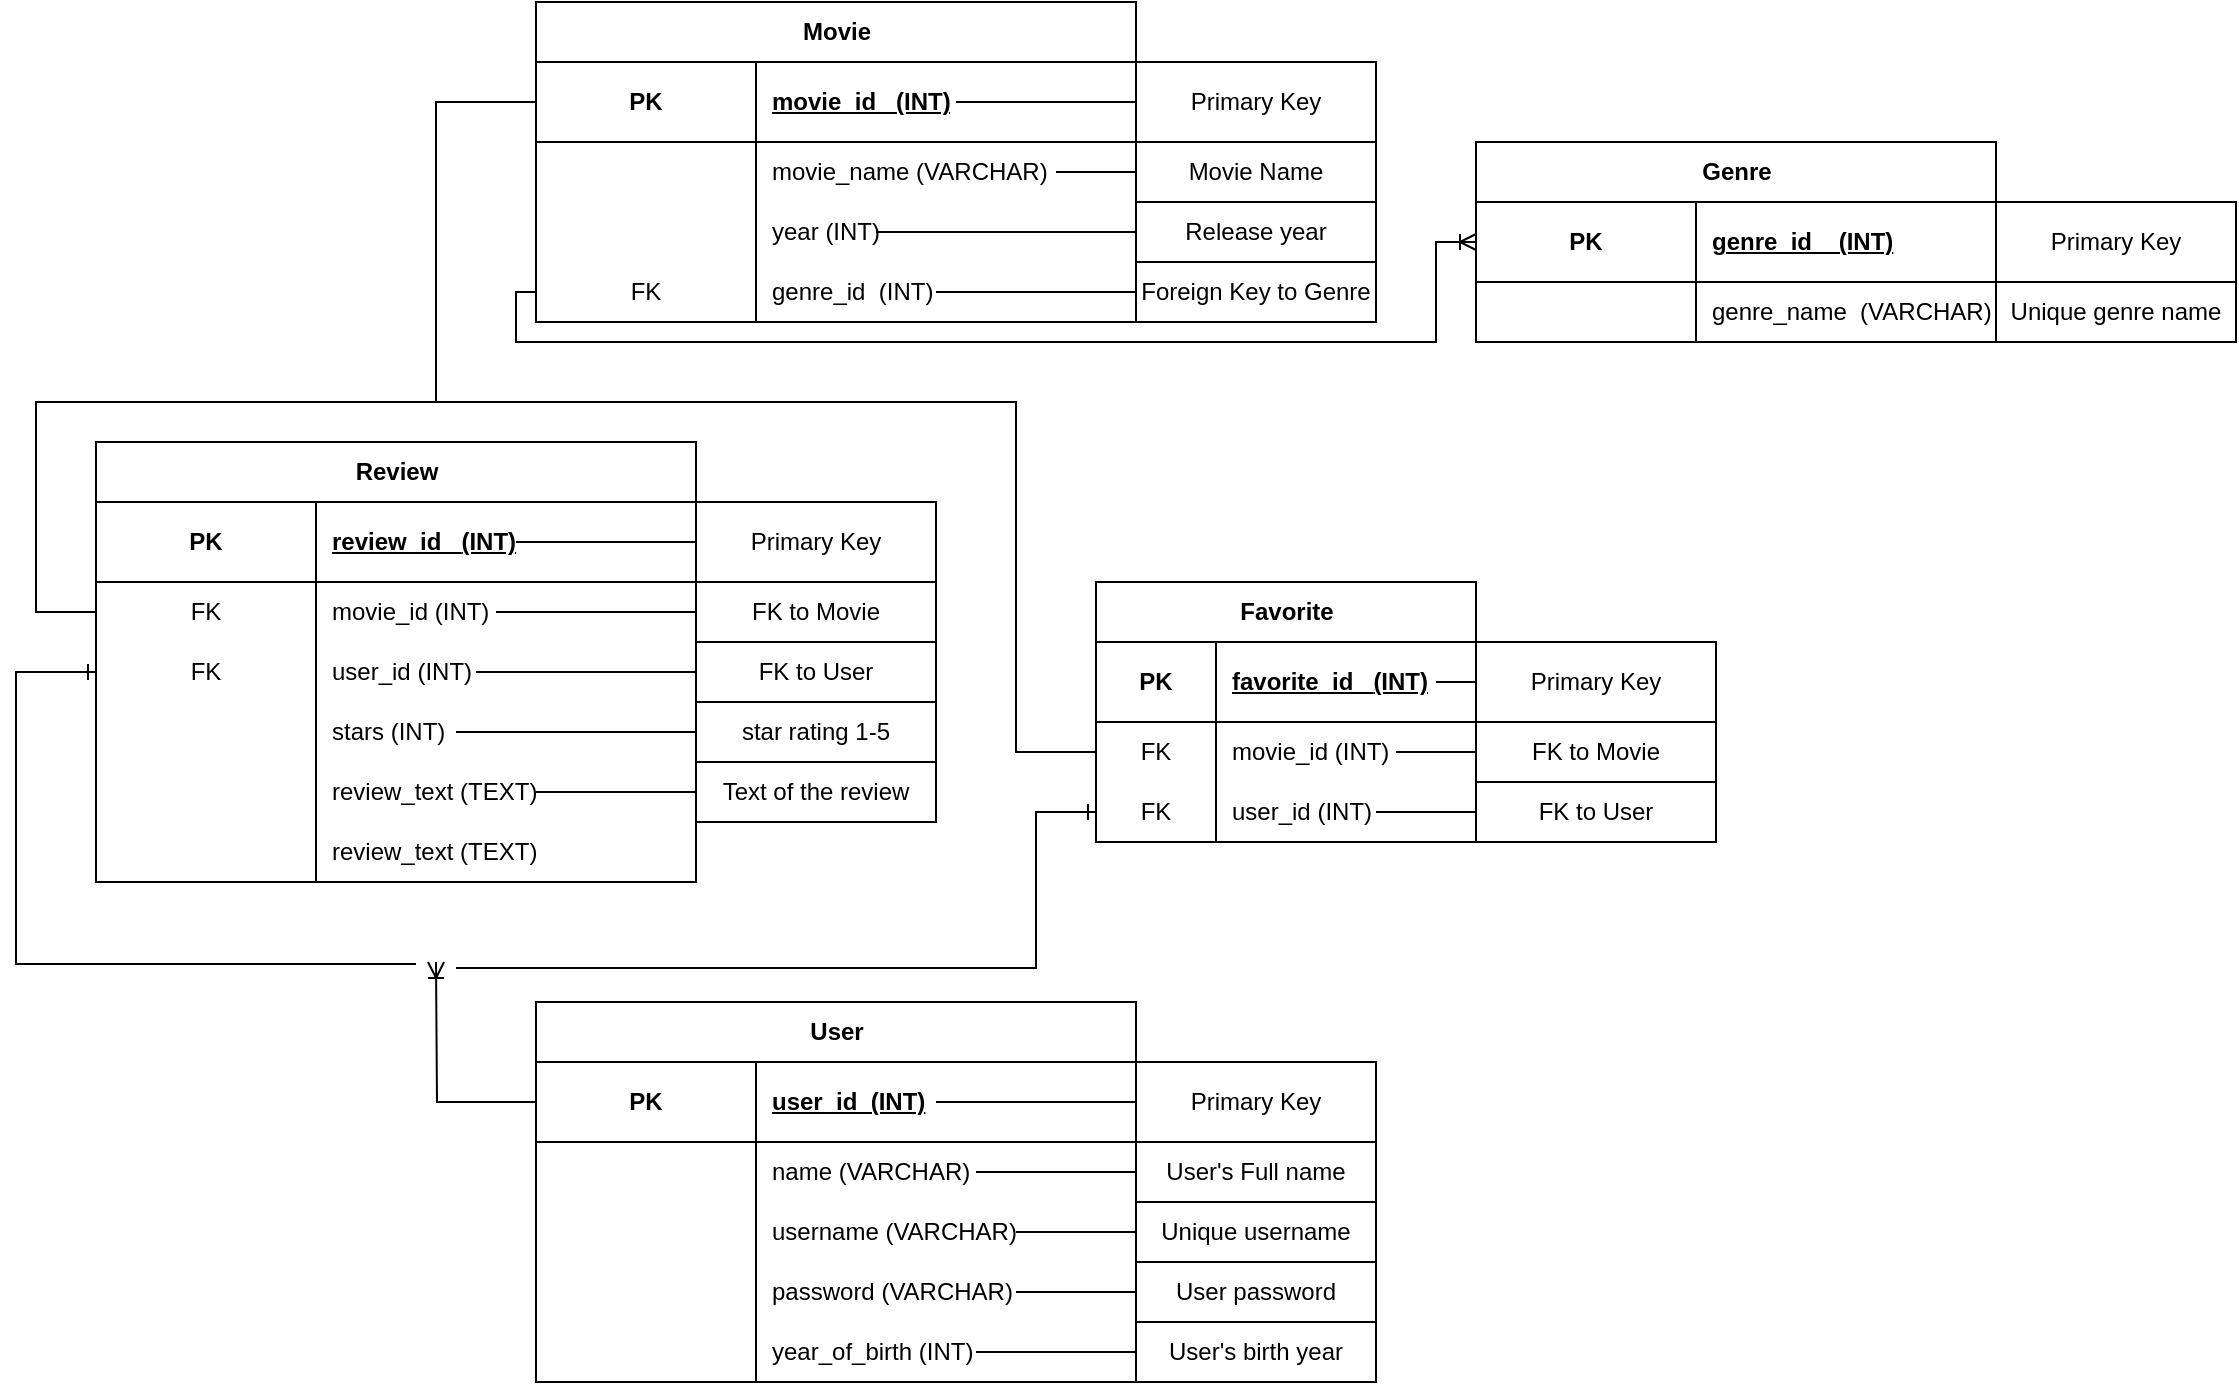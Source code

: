 <mxfile version="24.8.3">
  <diagram name="Sivu-1" id="XD1Vj2hgwXVD_h6E_SRI">
    <mxGraphModel dx="1728" dy="943" grid="1" gridSize="10" guides="1" tooltips="1" connect="1" arrows="1" fold="1" page="1" pageScale="1" pageWidth="827" pageHeight="1169" math="0" shadow="0">
      <root>
        <mxCell id="0" />
        <mxCell id="1" parent="0" />
        <mxCell id="BNtxLGbjqKbnOcaKRkM_-1" value="Movie" style="shape=table;startSize=30;container=1;collapsible=1;childLayout=tableLayout;fixedRows=1;rowLines=0;fontStyle=1;align=center;resizeLast=1;html=1;" vertex="1" parent="1">
          <mxGeometry x="270" y="190" width="300" height="160" as="geometry" />
        </mxCell>
        <mxCell id="BNtxLGbjqKbnOcaKRkM_-234" value="" style="shape=tableRow;horizontal=0;startSize=0;swimlaneHead=0;swimlaneBody=0;fillColor=none;collapsible=0;dropTarget=0;points=[[0,0.5],[1,0.5]];portConstraint=eastwest;top=0;left=0;right=0;bottom=1;" vertex="1" parent="BNtxLGbjqKbnOcaKRkM_-1">
          <mxGeometry y="30" width="300" height="40" as="geometry" />
        </mxCell>
        <mxCell id="BNtxLGbjqKbnOcaKRkM_-235" value="PK" style="shape=partialRectangle;connectable=0;fillColor=none;top=0;left=0;bottom=0;right=0;fontStyle=1;overflow=hidden;whiteSpace=wrap;html=1;" vertex="1" parent="BNtxLGbjqKbnOcaKRkM_-234">
          <mxGeometry width="110" height="40" as="geometry">
            <mxRectangle width="110" height="40" as="alternateBounds" />
          </mxGeometry>
        </mxCell>
        <mxCell id="BNtxLGbjqKbnOcaKRkM_-236" value="movie_id&amp;nbsp; &amp;nbsp;&lt;span style=&quot;text-align: center;&quot;&gt;(INT)&lt;/span&gt;" style="shape=partialRectangle;connectable=0;fillColor=none;top=0;left=0;bottom=0;right=0;align=left;spacingLeft=6;fontStyle=5;overflow=hidden;whiteSpace=wrap;html=1;" vertex="1" parent="BNtxLGbjqKbnOcaKRkM_-234">
          <mxGeometry x="110" width="190" height="40" as="geometry">
            <mxRectangle width="190" height="40" as="alternateBounds" />
          </mxGeometry>
        </mxCell>
        <mxCell id="BNtxLGbjqKbnOcaKRkM_-5" value="" style="shape=tableRow;horizontal=0;startSize=0;swimlaneHead=0;swimlaneBody=0;fillColor=none;collapsible=0;dropTarget=0;points=[[0,0.5],[1,0.5]];portConstraint=eastwest;top=0;left=0;right=0;bottom=0;" vertex="1" parent="BNtxLGbjqKbnOcaKRkM_-1">
          <mxGeometry y="70" width="300" height="30" as="geometry" />
        </mxCell>
        <mxCell id="BNtxLGbjqKbnOcaKRkM_-6" value="" style="shape=partialRectangle;connectable=0;fillColor=none;top=0;left=0;bottom=0;right=0;editable=1;overflow=hidden;whiteSpace=wrap;html=1;" vertex="1" parent="BNtxLGbjqKbnOcaKRkM_-5">
          <mxGeometry width="110" height="30" as="geometry">
            <mxRectangle width="110" height="30" as="alternateBounds" />
          </mxGeometry>
        </mxCell>
        <mxCell id="BNtxLGbjqKbnOcaKRkM_-7" value="movie_name&amp;nbsp;&lt;span style=&quot;text-align: center;&quot;&gt;(VARCHAR)&lt;/span&gt;" style="shape=partialRectangle;connectable=0;fillColor=none;top=0;left=0;bottom=0;right=0;align=left;spacingLeft=6;overflow=hidden;whiteSpace=wrap;html=1;" vertex="1" parent="BNtxLGbjqKbnOcaKRkM_-5">
          <mxGeometry x="110" width="190" height="30" as="geometry">
            <mxRectangle width="190" height="30" as="alternateBounds" />
          </mxGeometry>
        </mxCell>
        <mxCell id="BNtxLGbjqKbnOcaKRkM_-8" value="" style="shape=tableRow;horizontal=0;startSize=0;swimlaneHead=0;swimlaneBody=0;fillColor=none;collapsible=0;dropTarget=0;points=[[0,0.5],[1,0.5]];portConstraint=eastwest;top=0;left=0;right=0;bottom=0;" vertex="1" parent="BNtxLGbjqKbnOcaKRkM_-1">
          <mxGeometry y="100" width="300" height="30" as="geometry" />
        </mxCell>
        <mxCell id="BNtxLGbjqKbnOcaKRkM_-9" value="" style="shape=partialRectangle;connectable=0;fillColor=none;top=0;left=0;bottom=0;right=0;editable=1;overflow=hidden;whiteSpace=wrap;html=1;" vertex="1" parent="BNtxLGbjqKbnOcaKRkM_-8">
          <mxGeometry width="110" height="30" as="geometry">
            <mxRectangle width="110" height="30" as="alternateBounds" />
          </mxGeometry>
        </mxCell>
        <mxCell id="BNtxLGbjqKbnOcaKRkM_-10" value="year&amp;nbsp;&lt;span style=&quot;text-align: center;&quot;&gt;(INT)&lt;/span&gt;" style="shape=partialRectangle;connectable=0;fillColor=none;top=0;left=0;bottom=0;right=0;align=left;spacingLeft=6;overflow=hidden;whiteSpace=wrap;html=1;" vertex="1" parent="BNtxLGbjqKbnOcaKRkM_-8">
          <mxGeometry x="110" width="190" height="30" as="geometry">
            <mxRectangle width="190" height="30" as="alternateBounds" />
          </mxGeometry>
        </mxCell>
        <mxCell id="BNtxLGbjqKbnOcaKRkM_-11" value="" style="shape=tableRow;horizontal=0;startSize=0;swimlaneHead=0;swimlaneBody=0;fillColor=none;collapsible=0;dropTarget=0;points=[[0,0.5],[1,0.5]];portConstraint=eastwest;top=0;left=0;right=0;bottom=0;" vertex="1" parent="BNtxLGbjqKbnOcaKRkM_-1">
          <mxGeometry y="130" width="300" height="30" as="geometry" />
        </mxCell>
        <mxCell id="BNtxLGbjqKbnOcaKRkM_-12" value="FK" style="shape=partialRectangle;connectable=0;fillColor=none;top=0;left=0;bottom=0;right=0;editable=1;overflow=hidden;whiteSpace=wrap;html=1;" vertex="1" parent="BNtxLGbjqKbnOcaKRkM_-11">
          <mxGeometry width="110" height="30" as="geometry">
            <mxRectangle width="110" height="30" as="alternateBounds" />
          </mxGeometry>
        </mxCell>
        <mxCell id="BNtxLGbjqKbnOcaKRkM_-13" value="genre_id&amp;nbsp;&lt;span style=&quot;text-align: center;&quot;&gt;&amp;nbsp;(INT)&lt;/span&gt;" style="shape=partialRectangle;connectable=0;fillColor=none;top=0;left=0;bottom=0;right=0;align=left;spacingLeft=6;overflow=hidden;whiteSpace=wrap;html=1;" vertex="1" parent="BNtxLGbjqKbnOcaKRkM_-11">
          <mxGeometry x="110" width="190" height="30" as="geometry">
            <mxRectangle width="190" height="30" as="alternateBounds" />
          </mxGeometry>
        </mxCell>
        <mxCell id="BNtxLGbjqKbnOcaKRkM_-99" value="Genre" style="shape=table;startSize=30;container=1;collapsible=1;childLayout=tableLayout;fixedRows=1;rowLines=0;fontStyle=1;align=center;resizeLast=1;html=1;" vertex="1" parent="1">
          <mxGeometry x="740" y="260" width="260" height="100" as="geometry" />
        </mxCell>
        <mxCell id="BNtxLGbjqKbnOcaKRkM_-100" value="" style="shape=tableRow;horizontal=0;startSize=0;swimlaneHead=0;swimlaneBody=0;fillColor=none;collapsible=0;dropTarget=0;points=[[0,0.5],[1,0.5]];portConstraint=eastwest;top=0;left=0;right=0;bottom=1;" vertex="1" parent="BNtxLGbjqKbnOcaKRkM_-99">
          <mxGeometry y="30" width="260" height="40" as="geometry" />
        </mxCell>
        <mxCell id="BNtxLGbjqKbnOcaKRkM_-101" value="PK" style="shape=partialRectangle;connectable=0;fillColor=none;top=0;left=0;bottom=0;right=0;fontStyle=1;overflow=hidden;whiteSpace=wrap;html=1;" vertex="1" parent="BNtxLGbjqKbnOcaKRkM_-100">
          <mxGeometry width="110" height="40" as="geometry">
            <mxRectangle width="110" height="40" as="alternateBounds" />
          </mxGeometry>
        </mxCell>
        <mxCell id="BNtxLGbjqKbnOcaKRkM_-102" value="genre_id&amp;nbsp; &amp;nbsp; (INT)" style="shape=partialRectangle;connectable=0;fillColor=none;top=0;left=0;bottom=0;right=0;align=left;spacingLeft=6;fontStyle=5;overflow=hidden;whiteSpace=wrap;html=1;" vertex="1" parent="BNtxLGbjqKbnOcaKRkM_-100">
          <mxGeometry x="110" width="150" height="40" as="geometry">
            <mxRectangle width="150" height="40" as="alternateBounds" />
          </mxGeometry>
        </mxCell>
        <mxCell id="BNtxLGbjqKbnOcaKRkM_-103" value="" style="shape=tableRow;horizontal=0;startSize=0;swimlaneHead=0;swimlaneBody=0;fillColor=none;collapsible=0;dropTarget=0;points=[[0,0.5],[1,0.5]];portConstraint=eastwest;top=0;left=0;right=0;bottom=0;" vertex="1" parent="BNtxLGbjqKbnOcaKRkM_-99">
          <mxGeometry y="70" width="260" height="30" as="geometry" />
        </mxCell>
        <mxCell id="BNtxLGbjqKbnOcaKRkM_-104" value="" style="shape=partialRectangle;connectable=0;fillColor=none;top=0;left=0;bottom=0;right=0;editable=1;overflow=hidden;whiteSpace=wrap;html=1;" vertex="1" parent="BNtxLGbjqKbnOcaKRkM_-103">
          <mxGeometry width="110" height="30" as="geometry">
            <mxRectangle width="110" height="30" as="alternateBounds" />
          </mxGeometry>
        </mxCell>
        <mxCell id="BNtxLGbjqKbnOcaKRkM_-105" value="genre_name&amp;nbsp; (VARCHAR)" style="shape=partialRectangle;connectable=0;fillColor=none;top=0;left=0;bottom=0;right=0;align=left;spacingLeft=6;overflow=hidden;whiteSpace=wrap;html=1;" vertex="1" parent="BNtxLGbjqKbnOcaKRkM_-103">
          <mxGeometry x="110" width="150" height="30" as="geometry">
            <mxRectangle width="150" height="30" as="alternateBounds" />
          </mxGeometry>
        </mxCell>
        <mxCell id="BNtxLGbjqKbnOcaKRkM_-114" value="Primary Key" style="rounded=0;whiteSpace=wrap;html=1;" vertex="1" parent="1">
          <mxGeometry x="570" y="220" width="120" height="40" as="geometry" />
        </mxCell>
        <mxCell id="BNtxLGbjqKbnOcaKRkM_-115" value="Movie Name" style="rounded=0;whiteSpace=wrap;html=1;" vertex="1" parent="1">
          <mxGeometry x="570" y="260" width="120" height="30" as="geometry" />
        </mxCell>
        <mxCell id="BNtxLGbjqKbnOcaKRkM_-116" value="Release year" style="rounded=0;whiteSpace=wrap;html=1;" vertex="1" parent="1">
          <mxGeometry x="570" y="290" width="120" height="30" as="geometry" />
        </mxCell>
        <mxCell id="BNtxLGbjqKbnOcaKRkM_-117" value="Foreign Key to Genre" style="rounded=0;whiteSpace=wrap;html=1;" vertex="1" parent="1">
          <mxGeometry x="570" y="320" width="120" height="30" as="geometry" />
        </mxCell>
        <mxCell id="BNtxLGbjqKbnOcaKRkM_-120" value="" style="line;strokeWidth=1;rotatable=0;dashed=0;labelPosition=right;align=left;verticalAlign=middle;spacingTop=0;spacingLeft=6;points=[];portConstraint=eastwest;" vertex="1" parent="1">
          <mxGeometry x="440" y="300" width="130" height="10" as="geometry" />
        </mxCell>
        <mxCell id="BNtxLGbjqKbnOcaKRkM_-121" value="" style="line;strokeWidth=1;rotatable=0;dashed=0;labelPosition=right;align=left;verticalAlign=middle;spacingTop=0;spacingLeft=6;points=[];portConstraint=eastwest;" vertex="1" parent="1">
          <mxGeometry x="470" y="330" width="100" height="10" as="geometry" />
        </mxCell>
        <mxCell id="BNtxLGbjqKbnOcaKRkM_-122" value="" style="line;strokeWidth=1;rotatable=0;dashed=0;labelPosition=right;align=left;verticalAlign=middle;spacingTop=0;spacingLeft=6;points=[];portConstraint=eastwest;" vertex="1" parent="1">
          <mxGeometry x="530" y="270" width="40" height="10" as="geometry" />
        </mxCell>
        <mxCell id="BNtxLGbjqKbnOcaKRkM_-123" value="" style="line;strokeWidth=1;rotatable=0;dashed=0;labelPosition=right;align=left;verticalAlign=middle;spacingTop=0;spacingLeft=6;points=[];portConstraint=eastwest;" vertex="1" parent="1">
          <mxGeometry x="480" y="235" width="90" height="10" as="geometry" />
        </mxCell>
        <mxCell id="BNtxLGbjqKbnOcaKRkM_-124" value="Unique genre name" style="rounded=0;whiteSpace=wrap;html=1;" vertex="1" parent="1">
          <mxGeometry x="1000" y="330" width="120" height="30" as="geometry" />
        </mxCell>
        <mxCell id="BNtxLGbjqKbnOcaKRkM_-125" value="Primary Key" style="rounded=0;whiteSpace=wrap;html=1;" vertex="1" parent="1">
          <mxGeometry x="1000" y="290" width="120" height="40" as="geometry" />
        </mxCell>
        <mxCell id="BNtxLGbjqKbnOcaKRkM_-126" value="User" style="shape=table;startSize=30;container=1;collapsible=1;childLayout=tableLayout;fixedRows=1;rowLines=0;fontStyle=1;align=center;resizeLast=1;html=1;" vertex="1" parent="1">
          <mxGeometry x="270" y="690" width="300" height="190" as="geometry" />
        </mxCell>
        <mxCell id="BNtxLGbjqKbnOcaKRkM_-127" value="" style="shape=tableRow;horizontal=0;startSize=0;swimlaneHead=0;swimlaneBody=0;fillColor=none;collapsible=0;dropTarget=0;points=[[0,0.5],[1,0.5]];portConstraint=eastwest;top=0;left=0;right=0;bottom=1;" vertex="1" parent="BNtxLGbjqKbnOcaKRkM_-126">
          <mxGeometry y="30" width="300" height="40" as="geometry" />
        </mxCell>
        <mxCell id="BNtxLGbjqKbnOcaKRkM_-128" value="PK" style="shape=partialRectangle;connectable=0;fillColor=none;top=0;left=0;bottom=0;right=0;fontStyle=1;overflow=hidden;whiteSpace=wrap;html=1;" vertex="1" parent="BNtxLGbjqKbnOcaKRkM_-127">
          <mxGeometry width="110" height="40" as="geometry">
            <mxRectangle width="110" height="40" as="alternateBounds" />
          </mxGeometry>
        </mxCell>
        <mxCell id="BNtxLGbjqKbnOcaKRkM_-129" value="user_id&amp;nbsp; (INT)" style="shape=partialRectangle;connectable=0;fillColor=none;top=0;left=0;bottom=0;right=0;align=left;spacingLeft=6;fontStyle=5;overflow=hidden;whiteSpace=wrap;html=1;" vertex="1" parent="BNtxLGbjqKbnOcaKRkM_-127">
          <mxGeometry x="110" width="190" height="40" as="geometry">
            <mxRectangle width="190" height="40" as="alternateBounds" />
          </mxGeometry>
        </mxCell>
        <mxCell id="BNtxLGbjqKbnOcaKRkM_-130" value="" style="shape=tableRow;horizontal=0;startSize=0;swimlaneHead=0;swimlaneBody=0;fillColor=none;collapsible=0;dropTarget=0;points=[[0,0.5],[1,0.5]];portConstraint=eastwest;top=0;left=0;right=0;bottom=0;" vertex="1" parent="BNtxLGbjqKbnOcaKRkM_-126">
          <mxGeometry y="70" width="300" height="30" as="geometry" />
        </mxCell>
        <mxCell id="BNtxLGbjqKbnOcaKRkM_-131" value="" style="shape=partialRectangle;connectable=0;fillColor=none;top=0;left=0;bottom=0;right=0;editable=1;overflow=hidden;whiteSpace=wrap;html=1;" vertex="1" parent="BNtxLGbjqKbnOcaKRkM_-130">
          <mxGeometry width="110" height="30" as="geometry">
            <mxRectangle width="110" height="30" as="alternateBounds" />
          </mxGeometry>
        </mxCell>
        <mxCell id="BNtxLGbjqKbnOcaKRkM_-132" value="name (VARCHAR)" style="shape=partialRectangle;connectable=0;fillColor=none;top=0;left=0;bottom=0;right=0;align=left;spacingLeft=6;overflow=hidden;whiteSpace=wrap;html=1;" vertex="1" parent="BNtxLGbjqKbnOcaKRkM_-130">
          <mxGeometry x="110" width="190" height="30" as="geometry">
            <mxRectangle width="190" height="30" as="alternateBounds" />
          </mxGeometry>
        </mxCell>
        <mxCell id="BNtxLGbjqKbnOcaKRkM_-133" value="" style="shape=tableRow;horizontal=0;startSize=0;swimlaneHead=0;swimlaneBody=0;fillColor=none;collapsible=0;dropTarget=0;points=[[0,0.5],[1,0.5]];portConstraint=eastwest;top=0;left=0;right=0;bottom=0;" vertex="1" parent="BNtxLGbjqKbnOcaKRkM_-126">
          <mxGeometry y="100" width="300" height="30" as="geometry" />
        </mxCell>
        <mxCell id="BNtxLGbjqKbnOcaKRkM_-134" value="" style="shape=partialRectangle;connectable=0;fillColor=none;top=0;left=0;bottom=0;right=0;editable=1;overflow=hidden;whiteSpace=wrap;html=1;" vertex="1" parent="BNtxLGbjqKbnOcaKRkM_-133">
          <mxGeometry width="110" height="30" as="geometry">
            <mxRectangle width="110" height="30" as="alternateBounds" />
          </mxGeometry>
        </mxCell>
        <mxCell id="BNtxLGbjqKbnOcaKRkM_-135" value="username (VARCHAR)" style="shape=partialRectangle;connectable=0;fillColor=none;top=0;left=0;bottom=0;right=0;align=left;spacingLeft=6;overflow=hidden;whiteSpace=wrap;html=1;" vertex="1" parent="BNtxLGbjqKbnOcaKRkM_-133">
          <mxGeometry x="110" width="190" height="30" as="geometry">
            <mxRectangle width="190" height="30" as="alternateBounds" />
          </mxGeometry>
        </mxCell>
        <mxCell id="BNtxLGbjqKbnOcaKRkM_-147" value="" style="shape=tableRow;horizontal=0;startSize=0;swimlaneHead=0;swimlaneBody=0;fillColor=none;collapsible=0;dropTarget=0;points=[[0,0.5],[1,0.5]];portConstraint=eastwest;top=0;left=0;right=0;bottom=0;" vertex="1" parent="BNtxLGbjqKbnOcaKRkM_-126">
          <mxGeometry y="130" width="300" height="30" as="geometry" />
        </mxCell>
        <mxCell id="BNtxLGbjqKbnOcaKRkM_-148" value="" style="shape=partialRectangle;connectable=0;fillColor=none;top=0;left=0;bottom=0;right=0;editable=1;overflow=hidden;whiteSpace=wrap;html=1;" vertex="1" parent="BNtxLGbjqKbnOcaKRkM_-147">
          <mxGeometry width="110" height="30" as="geometry">
            <mxRectangle width="110" height="30" as="alternateBounds" />
          </mxGeometry>
        </mxCell>
        <mxCell id="BNtxLGbjqKbnOcaKRkM_-149" value="password (VARCHAR)" style="shape=partialRectangle;connectable=0;fillColor=none;top=0;left=0;bottom=0;right=0;align=left;spacingLeft=6;overflow=hidden;whiteSpace=wrap;html=1;" vertex="1" parent="BNtxLGbjqKbnOcaKRkM_-147">
          <mxGeometry x="110" width="190" height="30" as="geometry">
            <mxRectangle width="190" height="30" as="alternateBounds" />
          </mxGeometry>
        </mxCell>
        <mxCell id="BNtxLGbjqKbnOcaKRkM_-136" value="" style="shape=tableRow;horizontal=0;startSize=0;swimlaneHead=0;swimlaneBody=0;fillColor=none;collapsible=0;dropTarget=0;points=[[0,0.5],[1,0.5]];portConstraint=eastwest;top=0;left=0;right=0;bottom=0;" vertex="1" parent="BNtxLGbjqKbnOcaKRkM_-126">
          <mxGeometry y="160" width="300" height="30" as="geometry" />
        </mxCell>
        <mxCell id="BNtxLGbjqKbnOcaKRkM_-137" value="" style="shape=partialRectangle;connectable=0;fillColor=none;top=0;left=0;bottom=0;right=0;editable=1;overflow=hidden;whiteSpace=wrap;html=1;" vertex="1" parent="BNtxLGbjqKbnOcaKRkM_-136">
          <mxGeometry width="110" height="30" as="geometry">
            <mxRectangle width="110" height="30" as="alternateBounds" />
          </mxGeometry>
        </mxCell>
        <mxCell id="BNtxLGbjqKbnOcaKRkM_-138" value="year_of_birth (INT)" style="shape=partialRectangle;connectable=0;fillColor=none;top=0;left=0;bottom=0;right=0;align=left;spacingLeft=6;overflow=hidden;whiteSpace=wrap;html=1;" vertex="1" parent="BNtxLGbjqKbnOcaKRkM_-136">
          <mxGeometry x="110" width="190" height="30" as="geometry">
            <mxRectangle width="190" height="30" as="alternateBounds" />
          </mxGeometry>
        </mxCell>
        <mxCell id="BNtxLGbjqKbnOcaKRkM_-139" value="Primary Key" style="rounded=0;whiteSpace=wrap;html=1;" vertex="1" parent="1">
          <mxGeometry x="570" y="720" width="120" height="40" as="geometry" />
        </mxCell>
        <mxCell id="BNtxLGbjqKbnOcaKRkM_-140" value="User&#39;s Full name" style="rounded=0;whiteSpace=wrap;html=1;" vertex="1" parent="1">
          <mxGeometry x="570" y="760" width="120" height="30" as="geometry" />
        </mxCell>
        <mxCell id="BNtxLGbjqKbnOcaKRkM_-141" value="Unique username" style="rounded=0;whiteSpace=wrap;html=1;" vertex="1" parent="1">
          <mxGeometry x="570" y="790" width="120" height="30" as="geometry" />
        </mxCell>
        <mxCell id="BNtxLGbjqKbnOcaKRkM_-142" value="User password" style="rounded=0;whiteSpace=wrap;html=1;" vertex="1" parent="1">
          <mxGeometry x="570" y="820" width="120" height="30" as="geometry" />
        </mxCell>
        <mxCell id="BNtxLGbjqKbnOcaKRkM_-143" value="" style="line;strokeWidth=1;rotatable=0;dashed=0;labelPosition=right;align=left;verticalAlign=middle;spacingTop=0;spacingLeft=6;points=[];portConstraint=eastwest;" vertex="1" parent="1">
          <mxGeometry x="510" y="800" width="60" height="10" as="geometry" />
        </mxCell>
        <mxCell id="BNtxLGbjqKbnOcaKRkM_-144" value="" style="line;strokeWidth=1;rotatable=0;dashed=0;labelPosition=right;align=left;verticalAlign=middle;spacingTop=0;spacingLeft=6;points=[];portConstraint=eastwest;" vertex="1" parent="1">
          <mxGeometry x="510" y="830" width="60" height="10" as="geometry" />
        </mxCell>
        <mxCell id="BNtxLGbjqKbnOcaKRkM_-145" value="" style="line;strokeWidth=1;rotatable=0;dashed=0;labelPosition=right;align=left;verticalAlign=middle;spacingTop=0;spacingLeft=6;points=[];portConstraint=eastwest;" vertex="1" parent="1">
          <mxGeometry x="490" y="770" width="80" height="10" as="geometry" />
        </mxCell>
        <mxCell id="BNtxLGbjqKbnOcaKRkM_-146" value="" style="line;strokeWidth=1;rotatable=0;dashed=0;labelPosition=right;align=left;verticalAlign=middle;spacingTop=0;spacingLeft=6;points=[];portConstraint=eastwest;" vertex="1" parent="1">
          <mxGeometry x="470" y="735" width="100" height="10" as="geometry" />
        </mxCell>
        <mxCell id="BNtxLGbjqKbnOcaKRkM_-150" value="User&#39;s birth year" style="rounded=0;whiteSpace=wrap;html=1;" vertex="1" parent="1">
          <mxGeometry x="570" y="850" width="120" height="30" as="geometry" />
        </mxCell>
        <mxCell id="BNtxLGbjqKbnOcaKRkM_-151" value="" style="line;strokeWidth=1;rotatable=0;dashed=0;labelPosition=right;align=left;verticalAlign=middle;spacingTop=0;spacingLeft=6;points=[];portConstraint=eastwest;" vertex="1" parent="1">
          <mxGeometry x="490" y="860" width="80" height="10" as="geometry" />
        </mxCell>
        <mxCell id="BNtxLGbjqKbnOcaKRkM_-152" value="Review" style="shape=table;startSize=30;container=1;collapsible=1;childLayout=tableLayout;fixedRows=1;rowLines=0;fontStyle=1;align=center;resizeLast=1;html=1;" vertex="1" parent="1">
          <mxGeometry x="50" y="410" width="300" height="220" as="geometry" />
        </mxCell>
        <mxCell id="BNtxLGbjqKbnOcaKRkM_-153" value="" style="shape=tableRow;horizontal=0;startSize=0;swimlaneHead=0;swimlaneBody=0;fillColor=none;collapsible=0;dropTarget=0;points=[[0,0.5],[1,0.5]];portConstraint=eastwest;top=0;left=0;right=0;bottom=1;" vertex="1" parent="BNtxLGbjqKbnOcaKRkM_-152">
          <mxGeometry y="30" width="300" height="40" as="geometry" />
        </mxCell>
        <mxCell id="BNtxLGbjqKbnOcaKRkM_-154" value="PK" style="shape=partialRectangle;connectable=0;fillColor=none;top=0;left=0;bottom=0;right=0;fontStyle=1;overflow=hidden;whiteSpace=wrap;html=1;" vertex="1" parent="BNtxLGbjqKbnOcaKRkM_-153">
          <mxGeometry width="110" height="40" as="geometry">
            <mxRectangle width="110" height="40" as="alternateBounds" />
          </mxGeometry>
        </mxCell>
        <mxCell id="BNtxLGbjqKbnOcaKRkM_-155" value="review_id&amp;nbsp; &amp;nbsp;&lt;span style=&quot;text-align: center;&quot;&gt;(INT)&lt;/span&gt;" style="shape=partialRectangle;connectable=0;fillColor=none;top=0;left=0;bottom=0;right=0;align=left;spacingLeft=6;fontStyle=5;overflow=hidden;whiteSpace=wrap;html=1;" vertex="1" parent="BNtxLGbjqKbnOcaKRkM_-153">
          <mxGeometry x="110" width="190" height="40" as="geometry">
            <mxRectangle width="190" height="40" as="alternateBounds" />
          </mxGeometry>
        </mxCell>
        <mxCell id="BNtxLGbjqKbnOcaKRkM_-156" value="" style="shape=tableRow;horizontal=0;startSize=0;swimlaneHead=0;swimlaneBody=0;fillColor=none;collapsible=0;dropTarget=0;points=[[0,0.5],[1,0.5]];portConstraint=eastwest;top=0;left=0;right=0;bottom=0;" vertex="1" parent="BNtxLGbjqKbnOcaKRkM_-152">
          <mxGeometry y="70" width="300" height="30" as="geometry" />
        </mxCell>
        <mxCell id="BNtxLGbjqKbnOcaKRkM_-157" value="FK" style="shape=partialRectangle;connectable=0;fillColor=none;top=0;left=0;bottom=0;right=0;editable=1;overflow=hidden;whiteSpace=wrap;html=1;" vertex="1" parent="BNtxLGbjqKbnOcaKRkM_-156">
          <mxGeometry width="110" height="30" as="geometry">
            <mxRectangle width="110" height="30" as="alternateBounds" />
          </mxGeometry>
        </mxCell>
        <mxCell id="BNtxLGbjqKbnOcaKRkM_-158" value="movie_id (INT)" style="shape=partialRectangle;connectable=0;fillColor=none;top=0;left=0;bottom=0;right=0;align=left;spacingLeft=6;overflow=hidden;whiteSpace=wrap;html=1;" vertex="1" parent="BNtxLGbjqKbnOcaKRkM_-156">
          <mxGeometry x="110" width="190" height="30" as="geometry">
            <mxRectangle width="190" height="30" as="alternateBounds" />
          </mxGeometry>
        </mxCell>
        <mxCell id="BNtxLGbjqKbnOcaKRkM_-159" value="" style="shape=tableRow;horizontal=0;startSize=0;swimlaneHead=0;swimlaneBody=0;fillColor=none;collapsible=0;dropTarget=0;points=[[0,0.5],[1,0.5]];portConstraint=eastwest;top=0;left=0;right=0;bottom=0;" vertex="1" parent="BNtxLGbjqKbnOcaKRkM_-152">
          <mxGeometry y="100" width="300" height="30" as="geometry" />
        </mxCell>
        <mxCell id="BNtxLGbjqKbnOcaKRkM_-160" value="FK" style="shape=partialRectangle;connectable=0;fillColor=none;top=0;left=0;bottom=0;right=0;editable=1;overflow=hidden;whiteSpace=wrap;html=1;" vertex="1" parent="BNtxLGbjqKbnOcaKRkM_-159">
          <mxGeometry width="110" height="30" as="geometry">
            <mxRectangle width="110" height="30" as="alternateBounds" />
          </mxGeometry>
        </mxCell>
        <mxCell id="BNtxLGbjqKbnOcaKRkM_-161" value="user_id (INT)" style="shape=partialRectangle;connectable=0;fillColor=none;top=0;left=0;bottom=0;right=0;align=left;spacingLeft=6;overflow=hidden;whiteSpace=wrap;html=1;" vertex="1" parent="BNtxLGbjqKbnOcaKRkM_-159">
          <mxGeometry x="110" width="190" height="30" as="geometry">
            <mxRectangle width="190" height="30" as="alternateBounds" />
          </mxGeometry>
        </mxCell>
        <mxCell id="BNtxLGbjqKbnOcaKRkM_-173" value="" style="shape=tableRow;horizontal=0;startSize=0;swimlaneHead=0;swimlaneBody=0;fillColor=none;collapsible=0;dropTarget=0;points=[[0,0.5],[1,0.5]];portConstraint=eastwest;top=0;left=0;right=0;bottom=0;" vertex="1" parent="BNtxLGbjqKbnOcaKRkM_-152">
          <mxGeometry y="130" width="300" height="30" as="geometry" />
        </mxCell>
        <mxCell id="BNtxLGbjqKbnOcaKRkM_-174" value="" style="shape=partialRectangle;connectable=0;fillColor=none;top=0;left=0;bottom=0;right=0;editable=1;overflow=hidden;whiteSpace=wrap;html=1;" vertex="1" parent="BNtxLGbjqKbnOcaKRkM_-173">
          <mxGeometry width="110" height="30" as="geometry">
            <mxRectangle width="110" height="30" as="alternateBounds" />
          </mxGeometry>
        </mxCell>
        <mxCell id="BNtxLGbjqKbnOcaKRkM_-175" value="stars (INT)" style="shape=partialRectangle;connectable=0;fillColor=none;top=0;left=0;bottom=0;right=0;align=left;spacingLeft=6;overflow=hidden;whiteSpace=wrap;html=1;" vertex="1" parent="BNtxLGbjqKbnOcaKRkM_-173">
          <mxGeometry x="110" width="190" height="30" as="geometry">
            <mxRectangle width="190" height="30" as="alternateBounds" />
          </mxGeometry>
        </mxCell>
        <mxCell id="BNtxLGbjqKbnOcaKRkM_-247" value="" style="shape=tableRow;horizontal=0;startSize=0;swimlaneHead=0;swimlaneBody=0;fillColor=none;collapsible=0;dropTarget=0;points=[[0,0.5],[1,0.5]];portConstraint=eastwest;top=0;left=0;right=0;bottom=0;" vertex="1" parent="BNtxLGbjqKbnOcaKRkM_-152">
          <mxGeometry y="160" width="300" height="30" as="geometry" />
        </mxCell>
        <mxCell id="BNtxLGbjqKbnOcaKRkM_-248" value="" style="shape=partialRectangle;connectable=0;fillColor=none;top=0;left=0;bottom=0;right=0;editable=1;overflow=hidden;whiteSpace=wrap;html=1;" vertex="1" parent="BNtxLGbjqKbnOcaKRkM_-247">
          <mxGeometry width="110" height="30" as="geometry">
            <mxRectangle width="110" height="30" as="alternateBounds" />
          </mxGeometry>
        </mxCell>
        <mxCell id="BNtxLGbjqKbnOcaKRkM_-249" value="review_text (TEXT)" style="shape=partialRectangle;connectable=0;fillColor=none;top=0;left=0;bottom=0;right=0;align=left;spacingLeft=6;overflow=hidden;whiteSpace=wrap;html=1;" vertex="1" parent="BNtxLGbjqKbnOcaKRkM_-247">
          <mxGeometry x="110" width="190" height="30" as="geometry">
            <mxRectangle width="190" height="30" as="alternateBounds" />
          </mxGeometry>
        </mxCell>
        <mxCell id="BNtxLGbjqKbnOcaKRkM_-162" value="" style="shape=tableRow;horizontal=0;startSize=0;swimlaneHead=0;swimlaneBody=0;fillColor=none;collapsible=0;dropTarget=0;points=[[0,0.5],[1,0.5]];portConstraint=eastwest;top=0;left=0;right=0;bottom=0;" vertex="1" parent="BNtxLGbjqKbnOcaKRkM_-152">
          <mxGeometry y="190" width="300" height="30" as="geometry" />
        </mxCell>
        <mxCell id="BNtxLGbjqKbnOcaKRkM_-163" value="" style="shape=partialRectangle;connectable=0;fillColor=none;top=0;left=0;bottom=0;right=0;editable=1;overflow=hidden;whiteSpace=wrap;html=1;" vertex="1" parent="BNtxLGbjqKbnOcaKRkM_-162">
          <mxGeometry width="110" height="30" as="geometry">
            <mxRectangle width="110" height="30" as="alternateBounds" />
          </mxGeometry>
        </mxCell>
        <mxCell id="BNtxLGbjqKbnOcaKRkM_-164" value="review_text (TEXT)" style="shape=partialRectangle;connectable=0;fillColor=none;top=0;left=0;bottom=0;right=0;align=left;spacingLeft=6;overflow=hidden;whiteSpace=wrap;html=1;" vertex="1" parent="BNtxLGbjqKbnOcaKRkM_-162">
          <mxGeometry x="110" width="190" height="30" as="geometry">
            <mxRectangle width="190" height="30" as="alternateBounds" />
          </mxGeometry>
        </mxCell>
        <mxCell id="BNtxLGbjqKbnOcaKRkM_-165" value="Primary Key" style="rounded=0;whiteSpace=wrap;html=1;" vertex="1" parent="1">
          <mxGeometry x="350" y="440" width="120" height="40" as="geometry" />
        </mxCell>
        <mxCell id="BNtxLGbjqKbnOcaKRkM_-166" value="FK to Movie" style="rounded=0;whiteSpace=wrap;html=1;" vertex="1" parent="1">
          <mxGeometry x="350" y="480" width="120" height="30" as="geometry" />
        </mxCell>
        <mxCell id="BNtxLGbjqKbnOcaKRkM_-167" value="FK to User" style="rounded=0;whiteSpace=wrap;html=1;" vertex="1" parent="1">
          <mxGeometry x="350" y="510" width="120" height="30" as="geometry" />
        </mxCell>
        <mxCell id="BNtxLGbjqKbnOcaKRkM_-168" value="star rating 1-5" style="rounded=0;whiteSpace=wrap;html=1;" vertex="1" parent="1">
          <mxGeometry x="350" y="540" width="120" height="30" as="geometry" />
        </mxCell>
        <mxCell id="BNtxLGbjqKbnOcaKRkM_-169" value="" style="line;strokeWidth=1;rotatable=0;dashed=0;labelPosition=right;align=left;verticalAlign=middle;spacingTop=0;spacingLeft=6;points=[];portConstraint=eastwest;" vertex="1" parent="1">
          <mxGeometry x="240" y="520" width="110" height="10" as="geometry" />
        </mxCell>
        <mxCell id="BNtxLGbjqKbnOcaKRkM_-170" value="" style="line;strokeWidth=1;rotatable=0;dashed=0;labelPosition=right;align=left;verticalAlign=middle;spacingTop=0;spacingLeft=6;points=[];portConstraint=eastwest;" vertex="1" parent="1">
          <mxGeometry x="230" y="550" width="120" height="10" as="geometry" />
        </mxCell>
        <mxCell id="BNtxLGbjqKbnOcaKRkM_-171" value="" style="line;strokeWidth=1;rotatable=0;dashed=0;labelPosition=right;align=left;verticalAlign=middle;spacingTop=0;spacingLeft=6;points=[];portConstraint=eastwest;" vertex="1" parent="1">
          <mxGeometry x="250" y="490" width="100" height="10" as="geometry" />
        </mxCell>
        <mxCell id="BNtxLGbjqKbnOcaKRkM_-172" value="" style="line;strokeWidth=1;rotatable=0;dashed=0;labelPosition=right;align=left;verticalAlign=middle;spacingTop=0;spacingLeft=6;points=[];portConstraint=eastwest;" vertex="1" parent="1">
          <mxGeometry x="260" y="455" width="90" height="10" as="geometry" />
        </mxCell>
        <mxCell id="BNtxLGbjqKbnOcaKRkM_-176" value="" style="line;strokeWidth=1;rotatable=0;dashed=0;labelPosition=right;align=left;verticalAlign=middle;spacingTop=0;spacingLeft=6;points=[];portConstraint=eastwest;" vertex="1" parent="1">
          <mxGeometry x="270" y="580" width="80" height="10" as="geometry" />
        </mxCell>
        <mxCell id="BNtxLGbjqKbnOcaKRkM_-177" value="Text of the review" style="rounded=0;whiteSpace=wrap;html=1;" vertex="1" parent="1">
          <mxGeometry x="350" y="570" width="120" height="30" as="geometry" />
        </mxCell>
        <mxCell id="BNtxLGbjqKbnOcaKRkM_-207" value="Favorite" style="shape=table;startSize=30;container=1;collapsible=1;childLayout=tableLayout;fixedRows=1;rowLines=0;fontStyle=1;align=center;resizeLast=1;html=1;" vertex="1" parent="1">
          <mxGeometry x="550" y="480" width="190" height="130" as="geometry" />
        </mxCell>
        <mxCell id="BNtxLGbjqKbnOcaKRkM_-208" value="" style="shape=tableRow;horizontal=0;startSize=0;swimlaneHead=0;swimlaneBody=0;fillColor=none;collapsible=0;dropTarget=0;points=[[0,0.5],[1,0.5]];portConstraint=eastwest;top=0;left=0;right=0;bottom=1;" vertex="1" parent="BNtxLGbjqKbnOcaKRkM_-207">
          <mxGeometry y="30" width="190" height="40" as="geometry" />
        </mxCell>
        <mxCell id="BNtxLGbjqKbnOcaKRkM_-209" value="PK" style="shape=partialRectangle;connectable=0;fillColor=none;top=0;left=0;bottom=0;right=0;fontStyle=1;overflow=hidden;whiteSpace=wrap;html=1;" vertex="1" parent="BNtxLGbjqKbnOcaKRkM_-208">
          <mxGeometry width="60" height="40" as="geometry">
            <mxRectangle width="60" height="40" as="alternateBounds" />
          </mxGeometry>
        </mxCell>
        <mxCell id="BNtxLGbjqKbnOcaKRkM_-210" value="favorite_id&amp;nbsp; &amp;nbsp;&lt;span style=&quot;text-align: center;&quot;&gt;(INT)&lt;/span&gt;" style="shape=partialRectangle;connectable=0;fillColor=none;top=0;left=0;bottom=0;right=0;align=left;spacingLeft=6;fontStyle=5;overflow=hidden;whiteSpace=wrap;html=1;" vertex="1" parent="BNtxLGbjqKbnOcaKRkM_-208">
          <mxGeometry x="60" width="130" height="40" as="geometry">
            <mxRectangle width="130" height="40" as="alternateBounds" />
          </mxGeometry>
        </mxCell>
        <mxCell id="BNtxLGbjqKbnOcaKRkM_-211" value="" style="shape=tableRow;horizontal=0;startSize=0;swimlaneHead=0;swimlaneBody=0;fillColor=none;collapsible=0;dropTarget=0;points=[[0,0.5],[1,0.5]];portConstraint=eastwest;top=0;left=0;right=0;bottom=0;" vertex="1" parent="BNtxLGbjqKbnOcaKRkM_-207">
          <mxGeometry y="70" width="190" height="30" as="geometry" />
        </mxCell>
        <mxCell id="BNtxLGbjqKbnOcaKRkM_-212" value="FK" style="shape=partialRectangle;connectable=0;fillColor=none;top=0;left=0;bottom=0;right=0;editable=1;overflow=hidden;whiteSpace=wrap;html=1;" vertex="1" parent="BNtxLGbjqKbnOcaKRkM_-211">
          <mxGeometry width="60" height="30" as="geometry">
            <mxRectangle width="60" height="30" as="alternateBounds" />
          </mxGeometry>
        </mxCell>
        <mxCell id="BNtxLGbjqKbnOcaKRkM_-213" value="movie_id (INT)" style="shape=partialRectangle;connectable=0;fillColor=none;top=0;left=0;bottom=0;right=0;align=left;spacingLeft=6;overflow=hidden;whiteSpace=wrap;html=1;" vertex="1" parent="BNtxLGbjqKbnOcaKRkM_-211">
          <mxGeometry x="60" width="130" height="30" as="geometry">
            <mxRectangle width="130" height="30" as="alternateBounds" />
          </mxGeometry>
        </mxCell>
        <mxCell id="BNtxLGbjqKbnOcaKRkM_-214" value="" style="shape=tableRow;horizontal=0;startSize=0;swimlaneHead=0;swimlaneBody=0;fillColor=none;collapsible=0;dropTarget=0;points=[[0,0.5],[1,0.5]];portConstraint=eastwest;top=0;left=0;right=0;bottom=0;" vertex="1" parent="BNtxLGbjqKbnOcaKRkM_-207">
          <mxGeometry y="100" width="190" height="30" as="geometry" />
        </mxCell>
        <mxCell id="BNtxLGbjqKbnOcaKRkM_-215" value="FK" style="shape=partialRectangle;connectable=0;fillColor=none;top=0;left=0;bottom=0;right=0;editable=1;overflow=hidden;whiteSpace=wrap;html=1;" vertex="1" parent="BNtxLGbjqKbnOcaKRkM_-214">
          <mxGeometry width="60" height="30" as="geometry">
            <mxRectangle width="60" height="30" as="alternateBounds" />
          </mxGeometry>
        </mxCell>
        <mxCell id="BNtxLGbjqKbnOcaKRkM_-216" value="user_id (INT)" style="shape=partialRectangle;connectable=0;fillColor=none;top=0;left=0;bottom=0;right=0;align=left;spacingLeft=6;overflow=hidden;whiteSpace=wrap;html=1;" vertex="1" parent="BNtxLGbjqKbnOcaKRkM_-214">
          <mxGeometry x="60" width="130" height="30" as="geometry">
            <mxRectangle width="130" height="30" as="alternateBounds" />
          </mxGeometry>
        </mxCell>
        <mxCell id="BNtxLGbjqKbnOcaKRkM_-220" value="Primary Key" style="rounded=0;whiteSpace=wrap;html=1;" vertex="1" parent="1">
          <mxGeometry x="740" y="510" width="120" height="40" as="geometry" />
        </mxCell>
        <mxCell id="BNtxLGbjqKbnOcaKRkM_-221" value="FK to Movie" style="rounded=0;whiteSpace=wrap;html=1;" vertex="1" parent="1">
          <mxGeometry x="740" y="550" width="120" height="30" as="geometry" />
        </mxCell>
        <mxCell id="BNtxLGbjqKbnOcaKRkM_-222" value="FK to User" style="rounded=0;whiteSpace=wrap;html=1;" vertex="1" parent="1">
          <mxGeometry x="740" y="580" width="120" height="30" as="geometry" />
        </mxCell>
        <mxCell id="BNtxLGbjqKbnOcaKRkM_-224" value="" style="line;strokeWidth=1;rotatable=0;dashed=0;labelPosition=right;align=left;verticalAlign=middle;spacingTop=0;spacingLeft=6;points=[];portConstraint=eastwest;" vertex="1" parent="1">
          <mxGeometry x="690" y="590" width="50" height="10" as="geometry" />
        </mxCell>
        <mxCell id="BNtxLGbjqKbnOcaKRkM_-229" value="" style="edgeStyle=orthogonalEdgeStyle;rounded=0;orthogonalLoop=1;jettySize=auto;html=1;" edge="1" parent="1">
          <mxGeometry relative="1" as="geometry">
            <mxPoint x="880" y="555" as="sourcePoint" />
            <mxPoint x="880" y="555" as="targetPoint" />
          </mxGeometry>
        </mxCell>
        <mxCell id="BNtxLGbjqKbnOcaKRkM_-226" value="" style="line;strokeWidth=1;rotatable=0;dashed=0;labelPosition=right;align=left;verticalAlign=middle;spacingTop=0;spacingLeft=6;points=[];portConstraint=eastwest;" vertex="1" parent="1">
          <mxGeometry x="700" y="560" width="40" height="10" as="geometry" />
        </mxCell>
        <mxCell id="BNtxLGbjqKbnOcaKRkM_-227" value="" style="line;strokeWidth=1;rotatable=0;dashed=0;labelPosition=right;align=left;verticalAlign=middle;spacingTop=0;spacingLeft=6;points=[];portConstraint=eastwest;" vertex="1" parent="1">
          <mxGeometry x="720" y="525" width="20" height="10" as="geometry" />
        </mxCell>
        <mxCell id="BNtxLGbjqKbnOcaKRkM_-231" value="" style="edgeStyle=orthogonalEdgeStyle;fontSize=12;html=1;endArrow=ERoneToMany;rounded=0;entryX=0;entryY=0.5;entryDx=0;entryDy=0;exitX=0;exitY=0.5;exitDx=0;exitDy=0;" edge="1" parent="1" source="BNtxLGbjqKbnOcaKRkM_-11" target="BNtxLGbjqKbnOcaKRkM_-100">
          <mxGeometry width="100" height="100" relative="1" as="geometry">
            <mxPoint x="270" y="244.94" as="sourcePoint" />
            <mxPoint x="290" y="84.88" as="targetPoint" />
            <Array as="points">
              <mxPoint x="260" y="335" />
              <mxPoint x="260" y="360" />
              <mxPoint x="720" y="360" />
              <mxPoint x="720" y="310" />
            </Array>
          </mxGeometry>
        </mxCell>
        <mxCell id="BNtxLGbjqKbnOcaKRkM_-238" value="" style="edgeStyle=orthogonalEdgeStyle;fontSize=12;html=1;endArrow=ERoneToMany;rounded=0;exitX=0;exitY=0.5;exitDx=0;exitDy=0;" edge="1" parent="1" source="BNtxLGbjqKbnOcaKRkM_-127">
          <mxGeometry width="100" height="100" relative="1" as="geometry">
            <mxPoint x="120" y="770" as="sourcePoint" />
            <mxPoint x="220" y="670" as="targetPoint" />
          </mxGeometry>
        </mxCell>
        <mxCell id="BNtxLGbjqKbnOcaKRkM_-240" value="" style="edgeStyle=orthogonalEdgeStyle;fontSize=12;html=1;endArrow=ERone;endFill=1;rounded=0;entryX=0;entryY=0.5;entryDx=0;entryDy=0;" edge="1" parent="1" target="BNtxLGbjqKbnOcaKRkM_-159">
          <mxGeometry width="100" height="100" relative="1" as="geometry">
            <mxPoint x="210" y="671" as="sourcePoint" />
            <mxPoint x="20" y="520" as="targetPoint" />
            <Array as="points">
              <mxPoint x="10" y="671" />
              <mxPoint x="10" y="525" />
            </Array>
          </mxGeometry>
        </mxCell>
        <mxCell id="BNtxLGbjqKbnOcaKRkM_-250" value="" style="edgeStyle=orthogonalEdgeStyle;fontSize=12;html=1;endArrow=ERone;endFill=1;rounded=0;entryX=0;entryY=0.5;entryDx=0;entryDy=0;" edge="1" parent="1" target="BNtxLGbjqKbnOcaKRkM_-214">
          <mxGeometry width="100" height="100" relative="1" as="geometry">
            <mxPoint x="230" y="673" as="sourcePoint" />
            <mxPoint x="510" y="495" as="targetPoint" />
            <Array as="points">
              <mxPoint x="520" y="673" />
              <mxPoint x="520" y="595" />
            </Array>
          </mxGeometry>
        </mxCell>
        <mxCell id="BNtxLGbjqKbnOcaKRkM_-261" value="" style="endArrow=none;html=1;rounded=0;exitX=0;exitY=0.5;exitDx=0;exitDy=0;" edge="1" parent="1" source="BNtxLGbjqKbnOcaKRkM_-156">
          <mxGeometry relative="1" as="geometry">
            <mxPoint x="30" y="460" as="sourcePoint" />
            <mxPoint x="220" y="390" as="targetPoint" />
            <Array as="points">
              <mxPoint x="20" y="495" />
              <mxPoint x="20" y="390" />
            </Array>
          </mxGeometry>
        </mxCell>
        <mxCell id="BNtxLGbjqKbnOcaKRkM_-262" value="" style="endArrow=none;html=1;rounded=0;entryX=0;entryY=0.5;entryDx=0;entryDy=0;" edge="1" parent="1" target="BNtxLGbjqKbnOcaKRkM_-234">
          <mxGeometry relative="1" as="geometry">
            <mxPoint x="220" y="390" as="sourcePoint" />
            <mxPoint x="220" y="240" as="targetPoint" />
            <Array as="points">
              <mxPoint x="220" y="240" />
            </Array>
          </mxGeometry>
        </mxCell>
        <mxCell id="BNtxLGbjqKbnOcaKRkM_-263" value="" style="endArrow=none;html=1;rounded=0;entryX=0;entryY=0.5;entryDx=0;entryDy=0;" edge="1" parent="1" target="BNtxLGbjqKbnOcaKRkM_-211">
          <mxGeometry relative="1" as="geometry">
            <mxPoint x="220" y="390" as="sourcePoint" />
            <mxPoint x="510" y="570" as="targetPoint" />
            <Array as="points">
              <mxPoint x="510" y="390" />
              <mxPoint x="510" y="565" />
            </Array>
          </mxGeometry>
        </mxCell>
      </root>
    </mxGraphModel>
  </diagram>
</mxfile>
